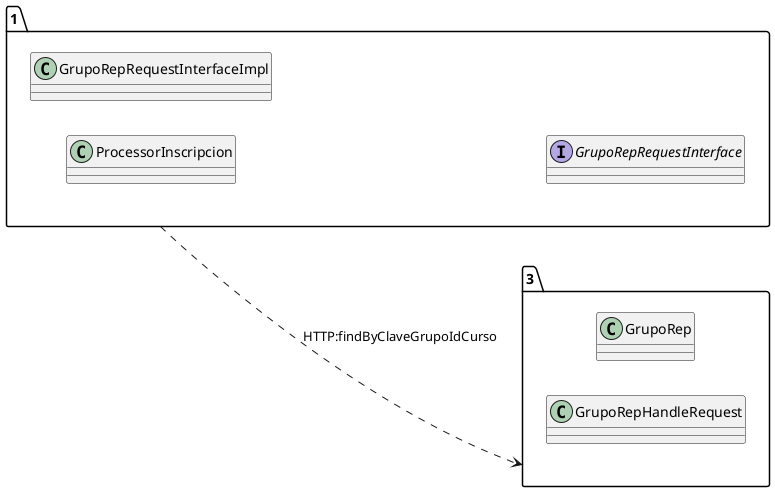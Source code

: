 @startuml 
allow_mixing
left to right direction
package "1"{
class ProcessorInscripcion
class GrupoRepRequestInterfaceImpl
interface GrupoRepRequestInterface

}
package "3"{
class GrupoRep
class GrupoRepHandleRequest

}
"1" ..> "3":HTTP:findByClaveGrupoIdCurso
@enduml